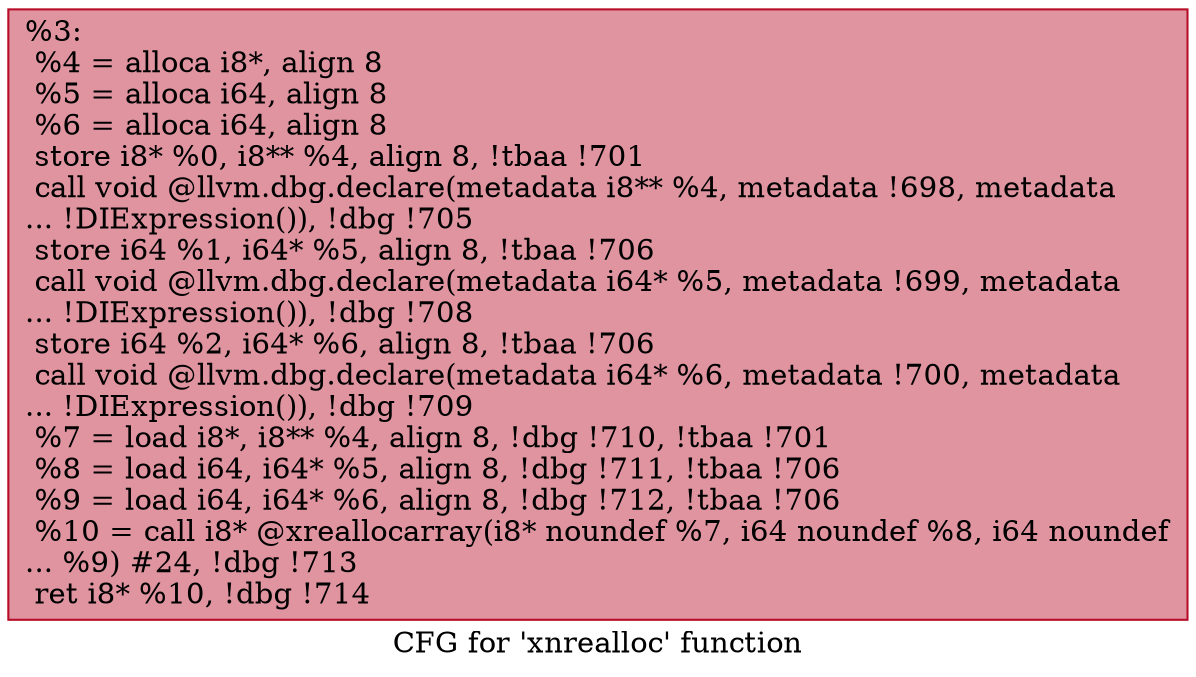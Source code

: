 digraph "CFG for 'xnrealloc' function" {
	label="CFG for 'xnrealloc' function";

	Node0xaefac0 [shape=record,color="#b70d28ff", style=filled, fillcolor="#b70d2870",label="{%3:\l  %4 = alloca i8*, align 8\l  %5 = alloca i64, align 8\l  %6 = alloca i64, align 8\l  store i8* %0, i8** %4, align 8, !tbaa !701\l  call void @llvm.dbg.declare(metadata i8** %4, metadata !698, metadata\l... !DIExpression()), !dbg !705\l  store i64 %1, i64* %5, align 8, !tbaa !706\l  call void @llvm.dbg.declare(metadata i64* %5, metadata !699, metadata\l... !DIExpression()), !dbg !708\l  store i64 %2, i64* %6, align 8, !tbaa !706\l  call void @llvm.dbg.declare(metadata i64* %6, metadata !700, metadata\l... !DIExpression()), !dbg !709\l  %7 = load i8*, i8** %4, align 8, !dbg !710, !tbaa !701\l  %8 = load i64, i64* %5, align 8, !dbg !711, !tbaa !706\l  %9 = load i64, i64* %6, align 8, !dbg !712, !tbaa !706\l  %10 = call i8* @xreallocarray(i8* noundef %7, i64 noundef %8, i64 noundef\l... %9) #24, !dbg !713\l  ret i8* %10, !dbg !714\l}"];
}
